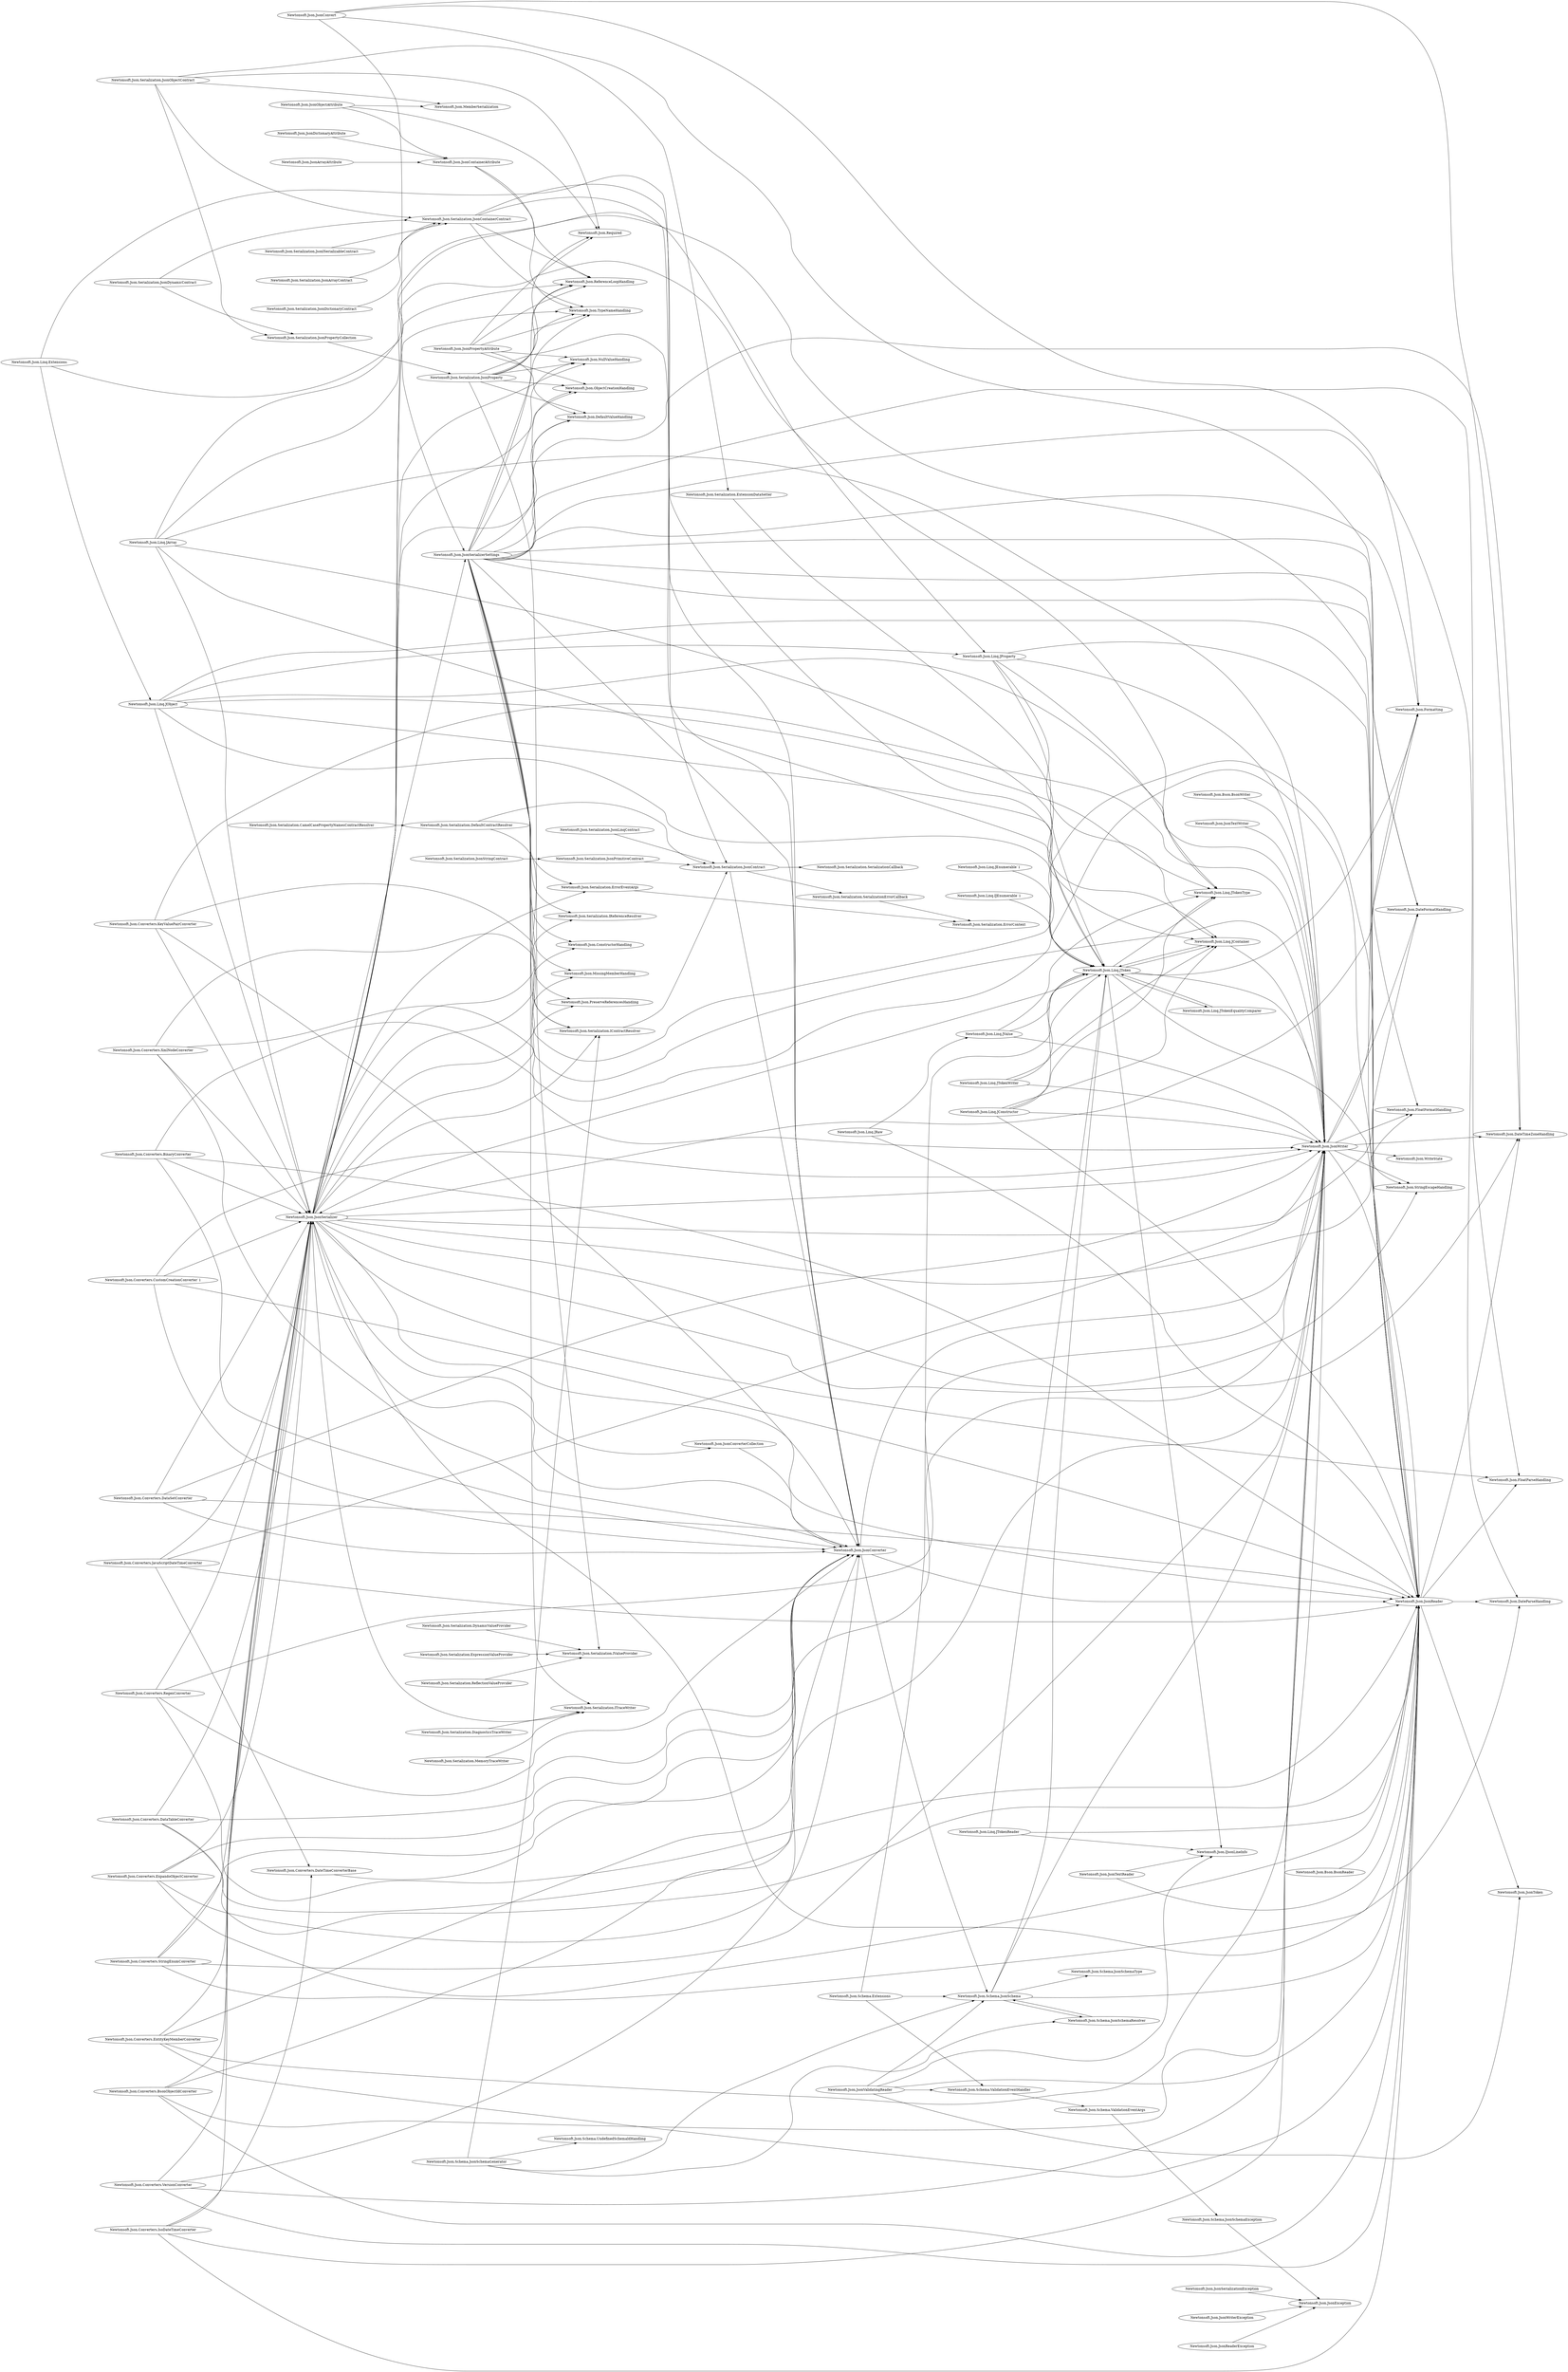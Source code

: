 digraph G {
    page="40,60"; 
    ratio=auto;
    rankdir=LR;
    fontsize=10;
   "Newtonsoft.Json.Bson.BsonReader" -> { rank=none; "Newtonsoft.Json.JsonReader" }
   "Newtonsoft.Json.Bson.BsonWriter" -> { rank=none; "Newtonsoft.Json.JsonWriter" }
   "Newtonsoft.Json.Converters.BinaryConverter" -> { rank=none; "Newtonsoft.Json.JsonConverter"; "Newtonsoft.Json.JsonReader"; "Newtonsoft.Json.JsonSerializer"; "Newtonsoft.Json.JsonWriter" }
   "Newtonsoft.Json.Converters.BsonObjectIdConverter" -> { rank=none; "Newtonsoft.Json.JsonConverter"; "Newtonsoft.Json.JsonReader"; "Newtonsoft.Json.JsonSerializer"; "Newtonsoft.Json.JsonWriter" }
   "Newtonsoft.Json.Converters.CustomCreationConverter`1" -> { rank=none; "Newtonsoft.Json.JsonConverter"; "Newtonsoft.Json.JsonReader"; "Newtonsoft.Json.JsonSerializer"; "Newtonsoft.Json.JsonWriter" }
   "Newtonsoft.Json.Converters.DataSetConverter" -> { rank=none; "Newtonsoft.Json.JsonConverter"; "Newtonsoft.Json.JsonReader"; "Newtonsoft.Json.JsonSerializer"; "Newtonsoft.Json.JsonWriter" }
   "Newtonsoft.Json.Converters.DataTableConverter" -> { rank=none; "Newtonsoft.Json.JsonConverter"; "Newtonsoft.Json.JsonReader"; "Newtonsoft.Json.JsonSerializer"; "Newtonsoft.Json.JsonWriter" }
   "Newtonsoft.Json.Converters.DateTimeConverterBase" -> { rank=none; "Newtonsoft.Json.JsonConverter" }
   "Newtonsoft.Json.Converters.EntityKeyMemberConverter" -> { rank=none; "Newtonsoft.Json.JsonConverter"; "Newtonsoft.Json.JsonReader"; "Newtonsoft.Json.JsonSerializer"; "Newtonsoft.Json.JsonWriter" }
   "Newtonsoft.Json.Converters.ExpandoObjectConverter" -> { rank=none; "Newtonsoft.Json.JsonConverter"; "Newtonsoft.Json.JsonReader"; "Newtonsoft.Json.JsonSerializer"; "Newtonsoft.Json.JsonWriter" }
   "Newtonsoft.Json.Converters.IsoDateTimeConverter" -> { rank=none; "Newtonsoft.Json.Converters.DateTimeConverterBase"; "Newtonsoft.Json.JsonReader"; "Newtonsoft.Json.JsonSerializer"; "Newtonsoft.Json.JsonWriter" }
   "Newtonsoft.Json.Converters.JavaScriptDateTimeConverter" -> { rank=none; "Newtonsoft.Json.Converters.DateTimeConverterBase"; "Newtonsoft.Json.JsonReader"; "Newtonsoft.Json.JsonSerializer"; "Newtonsoft.Json.JsonWriter" }
   "Newtonsoft.Json.Converters.KeyValuePairConverter" -> { rank=none; "Newtonsoft.Json.JsonConverter"; "Newtonsoft.Json.JsonReader"; "Newtonsoft.Json.JsonSerializer"; "Newtonsoft.Json.JsonWriter" }
   "Newtonsoft.Json.Converters.RegexConverter" -> { rank=none; "Newtonsoft.Json.JsonConverter"; "Newtonsoft.Json.JsonReader"; "Newtonsoft.Json.JsonSerializer"; "Newtonsoft.Json.JsonWriter" }
   "Newtonsoft.Json.Converters.StringEnumConverter" -> { rank=none; "Newtonsoft.Json.JsonConverter"; "Newtonsoft.Json.JsonReader"; "Newtonsoft.Json.JsonSerializer"; "Newtonsoft.Json.JsonWriter" }
   "Newtonsoft.Json.Converters.VersionConverter" -> { rank=none; "Newtonsoft.Json.JsonConverter"; "Newtonsoft.Json.JsonReader"; "Newtonsoft.Json.JsonSerializer"; "Newtonsoft.Json.JsonWriter" }
   "Newtonsoft.Json.Converters.XmlNodeConverter" -> { rank=none; "Newtonsoft.Json.JsonConverter"; "Newtonsoft.Json.JsonReader"; "Newtonsoft.Json.JsonSerializer"; "Newtonsoft.Json.JsonWriter" }
   "Newtonsoft.Json.JsonArrayAttribute" -> { rank=none; "Newtonsoft.Json.JsonContainerAttribute" }
   "Newtonsoft.Json.JsonContainerAttribute" -> { rank=none; "Newtonsoft.Json.ReferenceLoopHandling"; "Newtonsoft.Json.TypeNameHandling" }
   "Newtonsoft.Json.JsonConvert" -> { rank=none; "Newtonsoft.Json.DateFormatHandling"; "Newtonsoft.Json.DateTimeZoneHandling"; "Newtonsoft.Json.Formatting"; "Newtonsoft.Json.JsonSerializerSettings" }
   "Newtonsoft.Json.JsonConverter" -> { rank=none; "Newtonsoft.Json.JsonReader"; "Newtonsoft.Json.JsonSerializer"; "Newtonsoft.Json.JsonWriter"; "Newtonsoft.Json.Schema.JsonSchema" }
   "Newtonsoft.Json.JsonConverterCollection" -> { rank=none; "Newtonsoft.Json.JsonConverter" }
   "Newtonsoft.Json.JsonDictionaryAttribute" -> { rank=none; "Newtonsoft.Json.JsonContainerAttribute" }
   "Newtonsoft.Json.JsonObjectAttribute" -> { rank=none; "Newtonsoft.Json.JsonContainerAttribute"; "Newtonsoft.Json.MemberSerialization"; "Newtonsoft.Json.Required" }
   "Newtonsoft.Json.JsonPropertyAttribute" -> { rank=none; "Newtonsoft.Json.DefaultValueHandling"; "Newtonsoft.Json.NullValueHandling"; "Newtonsoft.Json.ObjectCreationHandling"; "Newtonsoft.Json.ReferenceLoopHandling"; "Newtonsoft.Json.Required"; "Newtonsoft.Json.TypeNameHandling" }
   "Newtonsoft.Json.JsonReader" -> { rank=none; "Newtonsoft.Json.DateParseHandling"; "Newtonsoft.Json.DateTimeZoneHandling"; "Newtonsoft.Json.FloatParseHandling"; "Newtonsoft.Json.JsonToken" }
   "Newtonsoft.Json.JsonReaderException" -> { rank=none; "Newtonsoft.Json.JsonException" }
   "Newtonsoft.Json.JsonSerializationException" -> { rank=none; "Newtonsoft.Json.JsonException" }
   "Newtonsoft.Json.JsonSerializer" -> { rank=none; "Newtonsoft.Json.ConstructorHandling"; "Newtonsoft.Json.DateFormatHandling"; "Newtonsoft.Json.DateParseHandling"; "Newtonsoft.Json.DateTimeZoneHandling"; "Newtonsoft.Json.DefaultValueHandling"; "Newtonsoft.Json.FloatFormatHandling"; "Newtonsoft.Json.FloatParseHandling"; "Newtonsoft.Json.Formatting"; "Newtonsoft.Json.JsonConverterCollection"; "Newtonsoft.Json.JsonReader"; "Newtonsoft.Json.JsonSerializerSettings"; "Newtonsoft.Json.JsonWriter"; "Newtonsoft.Json.MissingMemberHandling"; "Newtonsoft.Json.NullValueHandling"; "Newtonsoft.Json.ObjectCreationHandling"; "Newtonsoft.Json.PreserveReferencesHandling"; "Newtonsoft.Json.ReferenceLoopHandling"; "Newtonsoft.Json.Serialization.ErrorEventArgs"; "Newtonsoft.Json.Serialization.IContractResolver"; "Newtonsoft.Json.Serialization.IReferenceResolver"; "Newtonsoft.Json.Serialization.ITraceWriter"; "Newtonsoft.Json.StringEscapeHandling"; "Newtonsoft.Json.TypeNameHandling" }
   "Newtonsoft.Json.JsonSerializerSettings" -> { rank=none; "Newtonsoft.Json.ConstructorHandling"; "Newtonsoft.Json.DateFormatHandling"; "Newtonsoft.Json.DateParseHandling"; "Newtonsoft.Json.DateTimeZoneHandling"; "Newtonsoft.Json.DefaultValueHandling"; "Newtonsoft.Json.FloatFormatHandling"; "Newtonsoft.Json.FloatParseHandling"; "Newtonsoft.Json.Formatting"; "Newtonsoft.Json.JsonConverter"; "Newtonsoft.Json.MissingMemberHandling"; "Newtonsoft.Json.NullValueHandling"; "Newtonsoft.Json.ObjectCreationHandling"; "Newtonsoft.Json.PreserveReferencesHandling"; "Newtonsoft.Json.ReferenceLoopHandling"; "Newtonsoft.Json.Serialization.ErrorEventArgs"; "Newtonsoft.Json.Serialization.IContractResolver"; "Newtonsoft.Json.Serialization.IReferenceResolver"; "Newtonsoft.Json.Serialization.ITraceWriter"; "Newtonsoft.Json.StringEscapeHandling"; "Newtonsoft.Json.TypeNameHandling" }
   "Newtonsoft.Json.JsonTextReader" -> { rank=none; "Newtonsoft.Json.IJsonLineInfo"; "Newtonsoft.Json.JsonReader" }
   "Newtonsoft.Json.JsonTextWriter" -> { rank=none; "Newtonsoft.Json.JsonWriter" }
   "Newtonsoft.Json.JsonValidatingReader" -> { rank=none; "Newtonsoft.Json.IJsonLineInfo"; "Newtonsoft.Json.JsonReader"; "Newtonsoft.Json.JsonToken"; "Newtonsoft.Json.Schema.JsonSchema"; "Newtonsoft.Json.Schema.ValidationEventHandler" }
   "Newtonsoft.Json.JsonWriter" -> { rank=none; "Newtonsoft.Json.DateFormatHandling"; "Newtonsoft.Json.DateTimeZoneHandling"; "Newtonsoft.Json.FloatFormatHandling"; "Newtonsoft.Json.Formatting"; "Newtonsoft.Json.JsonReader"; "Newtonsoft.Json.StringEscapeHandling"; "Newtonsoft.Json.WriteState" }
   "Newtonsoft.Json.JsonWriterException" -> { rank=none; "Newtonsoft.Json.JsonException" }
   "Newtonsoft.Json.Linq.Extensions" -> { rank=none; "Newtonsoft.Json.Linq.JObject"; "Newtonsoft.Json.Linq.JProperty"; "Newtonsoft.Json.Linq.JToken" }
   "Newtonsoft.Json.Linq.IJEnumerable`1" -> { rank=none; "Newtonsoft.Json.Linq.JToken" }
   "Newtonsoft.Json.Linq.JArray" -> { rank=none; "Newtonsoft.Json.JsonReader"; "Newtonsoft.Json.JsonSerializer"; "Newtonsoft.Json.JsonWriter"; "Newtonsoft.Json.Linq.JContainer"; "Newtonsoft.Json.Linq.JToken"; "Newtonsoft.Json.Linq.JTokenType" }
   "Newtonsoft.Json.Linq.JConstructor" -> { rank=none; "Newtonsoft.Json.JsonReader"; "Newtonsoft.Json.JsonWriter"; "Newtonsoft.Json.Linq.JContainer"; "Newtonsoft.Json.Linq.JToken"; "Newtonsoft.Json.Linq.JTokenType" }
   "Newtonsoft.Json.Linq.JContainer" -> { rank=none; "Newtonsoft.Json.JsonWriter"; "Newtonsoft.Json.Linq.JToken" }
   "Newtonsoft.Json.Linq.JEnumerable`1" -> { rank=none; "Newtonsoft.Json.Linq.JToken" }
   "Newtonsoft.Json.Linq.JObject" -> { rank=none; "Newtonsoft.Json.JsonReader"; "Newtonsoft.Json.JsonSerializer"; "Newtonsoft.Json.JsonWriter"; "Newtonsoft.Json.Linq.JContainer"; "Newtonsoft.Json.Linq.JProperty"; "Newtonsoft.Json.Linq.JToken"; "Newtonsoft.Json.Linq.JTokenType" }
   "Newtonsoft.Json.Linq.JProperty" -> { rank=none; "Newtonsoft.Json.JsonReader"; "Newtonsoft.Json.JsonWriter"; "Newtonsoft.Json.Linq.JContainer"; "Newtonsoft.Json.Linq.JToken"; "Newtonsoft.Json.Linq.JTokenType" }
   "Newtonsoft.Json.Linq.JRaw" -> { rank=none; "Newtonsoft.Json.JsonReader"; "Newtonsoft.Json.Linq.JValue" }
   "Newtonsoft.Json.Linq.JToken" -> { rank=none; "Newtonsoft.Json.Formatting"; "Newtonsoft.Json.IJsonLineInfo"; "Newtonsoft.Json.JsonReader"; "Newtonsoft.Json.JsonSerializer"; "Newtonsoft.Json.JsonWriter"; "Newtonsoft.Json.Linq.JContainer"; "Newtonsoft.Json.Linq.JTokenEqualityComparer"; "Newtonsoft.Json.Linq.JTokenType" }
   "Newtonsoft.Json.Linq.JTokenEqualityComparer" -> { rank=none; "Newtonsoft.Json.Linq.JToken" }
   "Newtonsoft.Json.Linq.JTokenReader" -> { rank=none; "Newtonsoft.Json.IJsonLineInfo"; "Newtonsoft.Json.JsonReader"; "Newtonsoft.Json.Linq.JToken" }
   "Newtonsoft.Json.Linq.JTokenWriter" -> { rank=none; "Newtonsoft.Json.JsonWriter"; "Newtonsoft.Json.Linq.JContainer"; "Newtonsoft.Json.Linq.JToken" }
   "Newtonsoft.Json.Linq.JValue" -> { rank=none; "Newtonsoft.Json.JsonWriter"; "Newtonsoft.Json.Linq.JToken"; "Newtonsoft.Json.Linq.JTokenType" }
   "Newtonsoft.Json.Schema.Extensions" -> { rank=none; "Newtonsoft.Json.Linq.JToken"; "Newtonsoft.Json.Schema.JsonSchema"; "Newtonsoft.Json.Schema.ValidationEventHandler" }
   "Newtonsoft.Json.Schema.JsonSchema" -> { rank=none; "Newtonsoft.Json.JsonReader"; "Newtonsoft.Json.JsonWriter"; "Newtonsoft.Json.Linq.JToken"; "Newtonsoft.Json.Schema.JsonSchemaResolver"; "Newtonsoft.Json.Schema.JsonSchemaType" }
   "Newtonsoft.Json.Schema.JsonSchemaException" -> { rank=none; "Newtonsoft.Json.JsonException" }
   "Newtonsoft.Json.Schema.JsonSchemaGenerator" -> { rank=none; "Newtonsoft.Json.Schema.JsonSchema"; "Newtonsoft.Json.Schema.JsonSchemaResolver"; "Newtonsoft.Json.Schema.UndefinedSchemaIdHandling"; "Newtonsoft.Json.Serialization.IContractResolver" }
   "Newtonsoft.Json.Schema.JsonSchemaResolver" -> { rank=none; "Newtonsoft.Json.Schema.JsonSchema" }
   "Newtonsoft.Json.Schema.ValidationEventArgs" -> { rank=none; "Newtonsoft.Json.Schema.JsonSchemaException" }
   "Newtonsoft.Json.Schema.ValidationEventHandler" -> { rank=none; "Newtonsoft.Json.Schema.ValidationEventArgs" }
   "Newtonsoft.Json.Serialization.CamelCasePropertyNamesContractResolver" -> { rank=none; "Newtonsoft.Json.Serialization.DefaultContractResolver" }
   "Newtonsoft.Json.Serialization.DefaultContractResolver" -> { rank=none; "Newtonsoft.Json.Serialization.IContractResolver"; "Newtonsoft.Json.Serialization.JsonContract" }
   "Newtonsoft.Json.Serialization.DiagnosticsTraceWriter" -> { rank=none; "Newtonsoft.Json.Serialization.ITraceWriter" }
   "Newtonsoft.Json.Serialization.DynamicValueProvider" -> { rank=none; "Newtonsoft.Json.Serialization.IValueProvider" }
   "Newtonsoft.Json.Serialization.ErrorEventArgs" -> { rank=none; "Newtonsoft.Json.Serialization.ErrorContext" }
   "Newtonsoft.Json.Serialization.ExpressionValueProvider" -> { rank=none; "Newtonsoft.Json.Serialization.IValueProvider" }
   "Newtonsoft.Json.Serialization.ExtensionDataSetter" -> { rank=none; "Newtonsoft.Json.Linq.JToken" }
   "Newtonsoft.Json.Serialization.IContractResolver" -> { rank=none; "Newtonsoft.Json.Serialization.JsonContract" }
   "Newtonsoft.Json.Serialization.JsonArrayContract" -> { rank=none; "Newtonsoft.Json.Serialization.JsonContainerContract" }
   "Newtonsoft.Json.Serialization.JsonContainerContract" -> { rank=none; "Newtonsoft.Json.JsonConverter"; "Newtonsoft.Json.ReferenceLoopHandling"; "Newtonsoft.Json.Serialization.JsonContract"; "Newtonsoft.Json.TypeNameHandling" }
   "Newtonsoft.Json.Serialization.JsonContract" -> { rank=none; "Newtonsoft.Json.JsonConverter"; "Newtonsoft.Json.Serialization.SerializationCallback"; "Newtonsoft.Json.Serialization.SerializationErrorCallback" }
   "Newtonsoft.Json.Serialization.JsonDictionaryContract" -> { rank=none; "Newtonsoft.Json.Serialization.JsonContainerContract" }
   "Newtonsoft.Json.Serialization.JsonDynamicContract" -> { rank=none; "Newtonsoft.Json.Serialization.JsonContainerContract"; "Newtonsoft.Json.Serialization.JsonPropertyCollection" }
   "Newtonsoft.Json.Serialization.JsonISerializableContract" -> { rank=none; "Newtonsoft.Json.Serialization.JsonContainerContract" }
   "Newtonsoft.Json.Serialization.JsonLinqContract" -> { rank=none; "Newtonsoft.Json.Serialization.JsonContract" }
   "Newtonsoft.Json.Serialization.JsonObjectContract" -> { rank=none; "Newtonsoft.Json.MemberSerialization"; "Newtonsoft.Json.Required"; "Newtonsoft.Json.Serialization.ExtensionDataSetter"; "Newtonsoft.Json.Serialization.JsonContainerContract"; "Newtonsoft.Json.Serialization.JsonPropertyCollection" }
   "Newtonsoft.Json.Serialization.JsonPrimitiveContract" -> { rank=none; "Newtonsoft.Json.Serialization.JsonContract" }
   "Newtonsoft.Json.Serialization.JsonProperty" -> { rank=none; "Newtonsoft.Json.DefaultValueHandling"; "Newtonsoft.Json.JsonConverter"; "Newtonsoft.Json.NullValueHandling"; "Newtonsoft.Json.ObjectCreationHandling"; "Newtonsoft.Json.ReferenceLoopHandling"; "Newtonsoft.Json.Required"; "Newtonsoft.Json.Serialization.IValueProvider"; "Newtonsoft.Json.TypeNameHandling" }
   "Newtonsoft.Json.Serialization.JsonPropertyCollection" -> { rank=none; "Newtonsoft.Json.Serialization.JsonProperty" }
   "Newtonsoft.Json.Serialization.JsonStringContract" -> { rank=none; "Newtonsoft.Json.Serialization.JsonPrimitiveContract" }
   "Newtonsoft.Json.Serialization.MemoryTraceWriter" -> { rank=none; "Newtonsoft.Json.Serialization.ITraceWriter" }
   "Newtonsoft.Json.Serialization.ReflectionValueProvider" -> { rank=none; "Newtonsoft.Json.Serialization.IValueProvider" }
   "Newtonsoft.Json.Serialization.SerializationErrorCallback" -> { rank=none; "Newtonsoft.Json.Serialization.ErrorContext" }
   }
